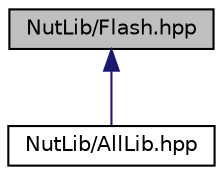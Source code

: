 digraph "NutLib/Flash.hpp"
{
 // LATEX_PDF_SIZE
  edge [fontname="Helvetica",fontsize="10",labelfontname="Helvetica",labelfontsize="10"];
  node [fontname="Helvetica",fontsize="10",shape=record];
  Node1 [label="NutLib/Flash.hpp",height=0.2,width=0.4,color="black", fillcolor="grey75", style="filled", fontcolor="black",tooltip="Flashのヘルパ"];
  Node1 -> Node2 [dir="back",color="midnightblue",fontsize="10",style="solid",fontname="Helvetica"];
  Node2 [label="NutLib/AllLib.hpp",height=0.2,width=0.4,color="black", fillcolor="white", style="filled",URL="$db/d03/_all_lib_8hpp.html",tooltip="ライブラリの全ファイルをインクルードする  主にデバッグ用"];
}
